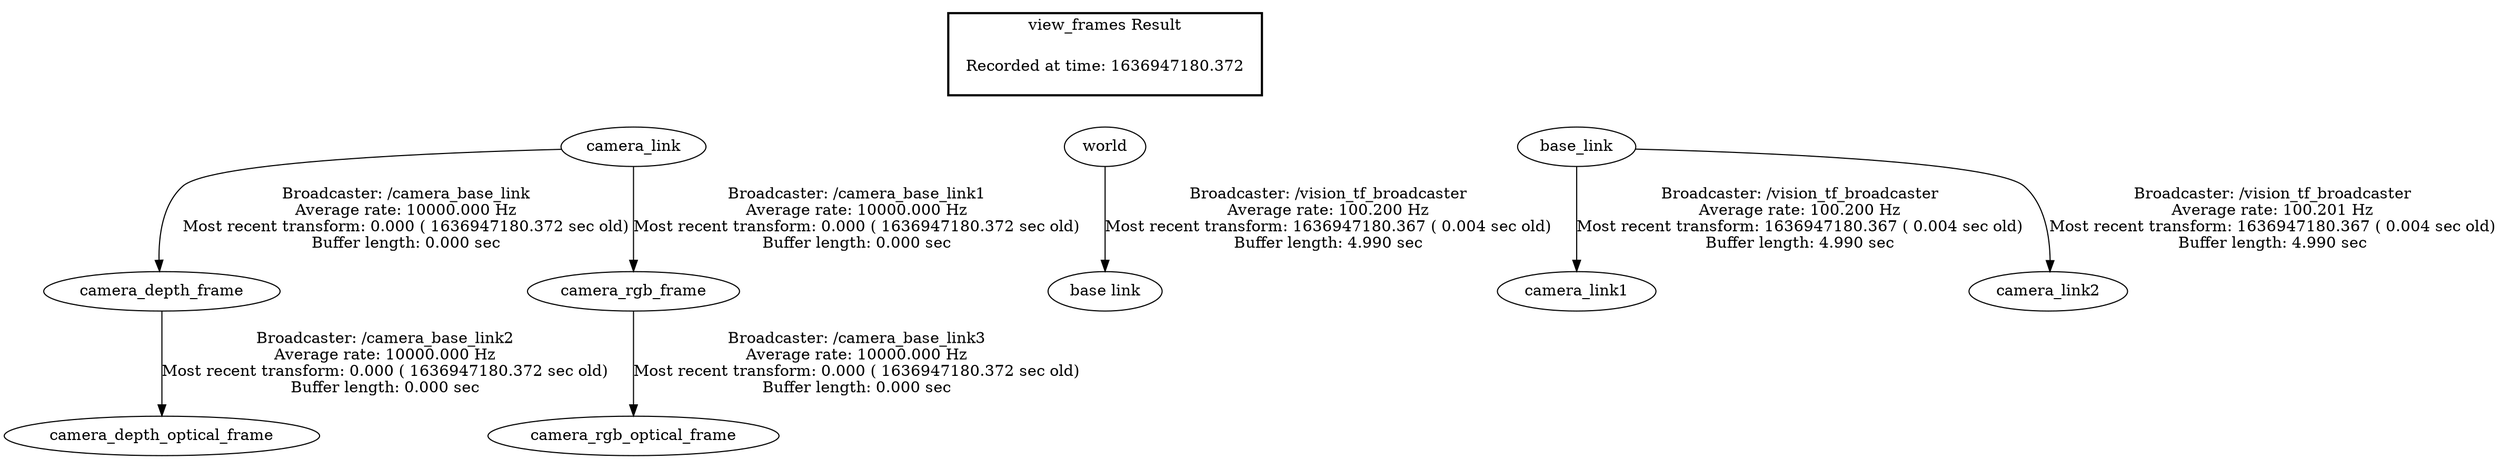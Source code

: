 digraph G {
"camera_link" -> "camera_depth_frame"[label="Broadcaster: /camera_base_link\nAverage rate: 10000.000 Hz\nMost recent transform: 0.000 ( 1636947180.372 sec old)\nBuffer length: 0.000 sec\n"];
"camera_link" -> "camera_rgb_frame"[label="Broadcaster: /camera_base_link1\nAverage rate: 10000.000 Hz\nMost recent transform: 0.000 ( 1636947180.372 sec old)\nBuffer length: 0.000 sec\n"];
"camera_depth_frame" -> "camera_depth_optical_frame"[label="Broadcaster: /camera_base_link2\nAverage rate: 10000.000 Hz\nMost recent transform: 0.000 ( 1636947180.372 sec old)\nBuffer length: 0.000 sec\n"];
"camera_rgb_frame" -> "camera_rgb_optical_frame"[label="Broadcaster: /camera_base_link3\nAverage rate: 10000.000 Hz\nMost recent transform: 0.000 ( 1636947180.372 sec old)\nBuffer length: 0.000 sec\n"];
"world" -> "base link"[label="Broadcaster: /vision_tf_broadcaster\nAverage rate: 100.200 Hz\nMost recent transform: 1636947180.367 ( 0.004 sec old)\nBuffer length: 4.990 sec\n"];
"base_link" -> "camera_link1"[label="Broadcaster: /vision_tf_broadcaster\nAverage rate: 100.200 Hz\nMost recent transform: 1636947180.367 ( 0.004 sec old)\nBuffer length: 4.990 sec\n"];
"base_link" -> "camera_link2"[label="Broadcaster: /vision_tf_broadcaster\nAverage rate: 100.201 Hz\nMost recent transform: 1636947180.367 ( 0.004 sec old)\nBuffer length: 4.990 sec\n"];
edge [style=invis];
 subgraph cluster_legend { style=bold; color=black; label ="view_frames Result";
"Recorded at time: 1636947180.372"[ shape=plaintext ] ;
 }->"camera_link";
edge [style=invis];
 subgraph cluster_legend { style=bold; color=black; label ="view_frames Result";
"Recorded at time: 1636947180.372"[ shape=plaintext ] ;
 }->"world";
edge [style=invis];
 subgraph cluster_legend { style=bold; color=black; label ="view_frames Result";
"Recorded at time: 1636947180.372"[ shape=plaintext ] ;
 }->"base_link";
}
